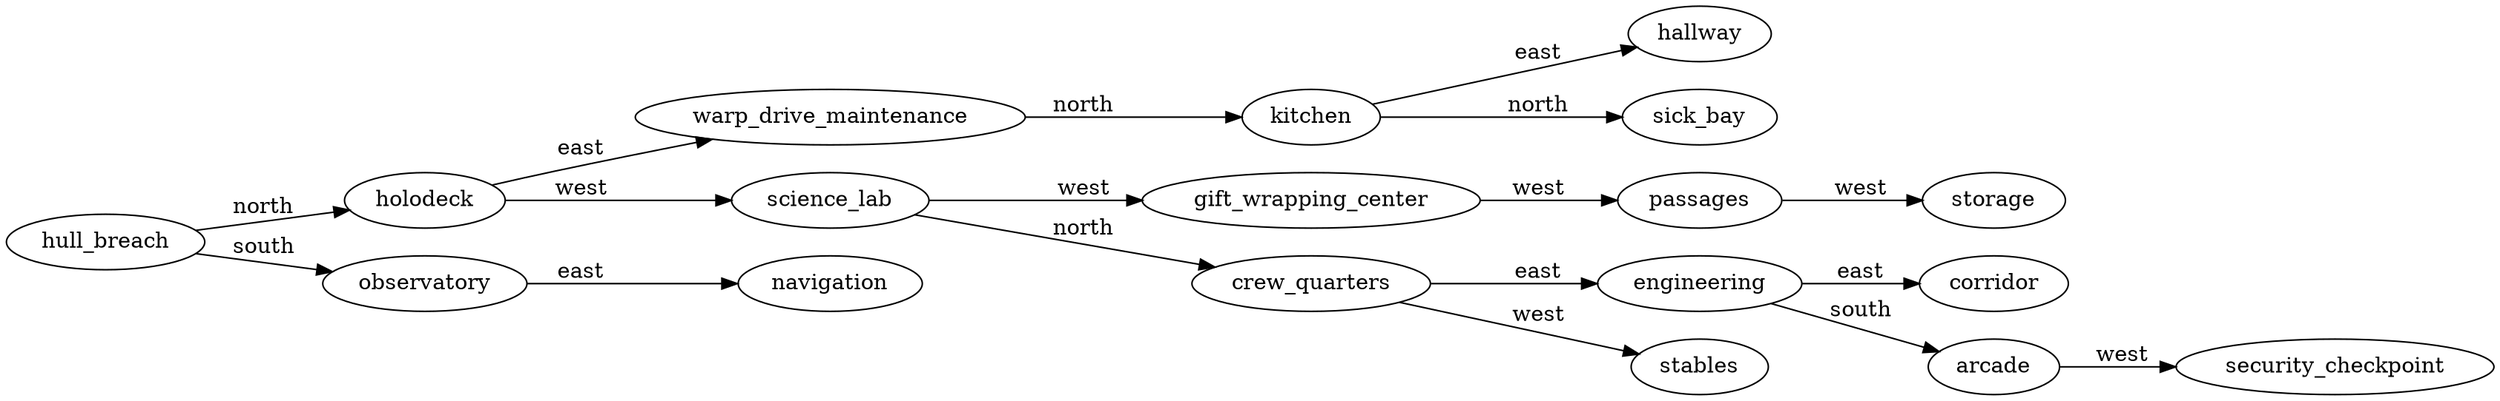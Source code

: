 digraph {
rankdir=LR;

hull_breach -> holodeck [label="north"];
hull_breach -> observatory [label="south"];
holodeck -> warp_drive_maintenance [label="east"];
warp_drive_maintenance -> kitchen [label="north"];
kitchen -> hallway [label="east"];
kitchen -> sick_bay [label="north"];
observatory -> navigation [label="east"];
holodeck -> science_lab [label="west"];
science_lab -> gift_wrapping_center [label="west"];
science_lab -> crew_quarters [label="north"];
crew_quarters -> engineering [label="east"];
engineering -> corridor [label="east"];
engineering -> arcade [label="south"];
arcade -> security_checkpoint [label="west"];
crew_quarters -> stables [label="west"];
gift_wrapping_center -> passages [label="west"];
passages -> storage [label="west"];

}
